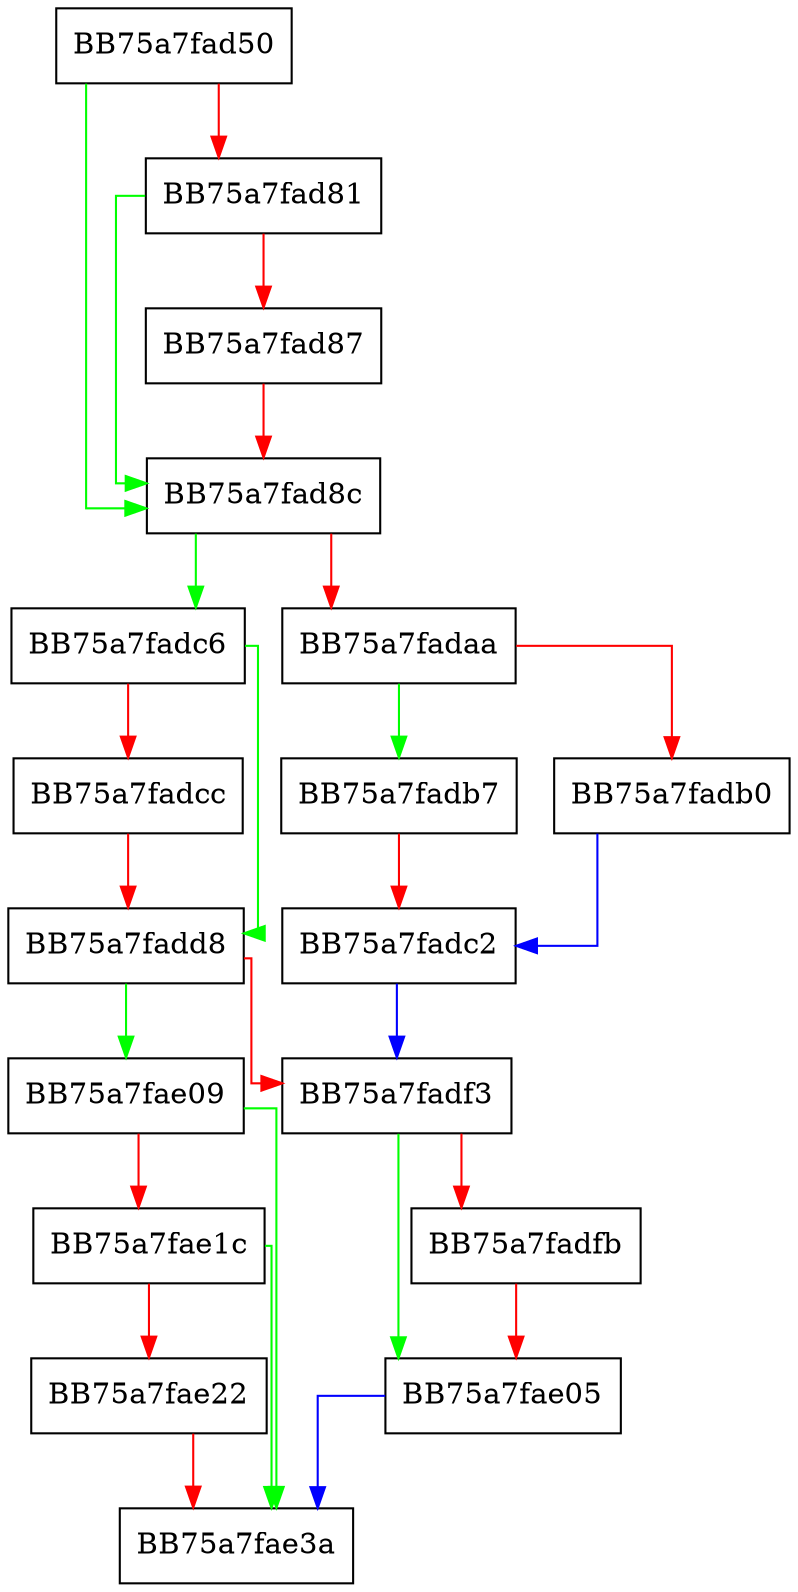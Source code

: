 digraph CleanFile {
  node [shape="box"];
  graph [splines=ortho];
  BB75a7fad50 -> BB75a7fad8c [color="green"];
  BB75a7fad50 -> BB75a7fad81 [color="red"];
  BB75a7fad81 -> BB75a7fad8c [color="green"];
  BB75a7fad81 -> BB75a7fad87 [color="red"];
  BB75a7fad87 -> BB75a7fad8c [color="red"];
  BB75a7fad8c -> BB75a7fadc6 [color="green"];
  BB75a7fad8c -> BB75a7fadaa [color="red"];
  BB75a7fadaa -> BB75a7fadb7 [color="green"];
  BB75a7fadaa -> BB75a7fadb0 [color="red"];
  BB75a7fadb0 -> BB75a7fadc2 [color="blue"];
  BB75a7fadb7 -> BB75a7fadc2 [color="red"];
  BB75a7fadc2 -> BB75a7fadf3 [color="blue"];
  BB75a7fadc6 -> BB75a7fadd8 [color="green"];
  BB75a7fadc6 -> BB75a7fadcc [color="red"];
  BB75a7fadcc -> BB75a7fadd8 [color="red"];
  BB75a7fadd8 -> BB75a7fae09 [color="green"];
  BB75a7fadd8 -> BB75a7fadf3 [color="red"];
  BB75a7fadf3 -> BB75a7fae05 [color="green"];
  BB75a7fadf3 -> BB75a7fadfb [color="red"];
  BB75a7fadfb -> BB75a7fae05 [color="red"];
  BB75a7fae05 -> BB75a7fae3a [color="blue"];
  BB75a7fae09 -> BB75a7fae3a [color="green"];
  BB75a7fae09 -> BB75a7fae1c [color="red"];
  BB75a7fae1c -> BB75a7fae3a [color="green"];
  BB75a7fae1c -> BB75a7fae22 [color="red"];
  BB75a7fae22 -> BB75a7fae3a [color="red"];
}
